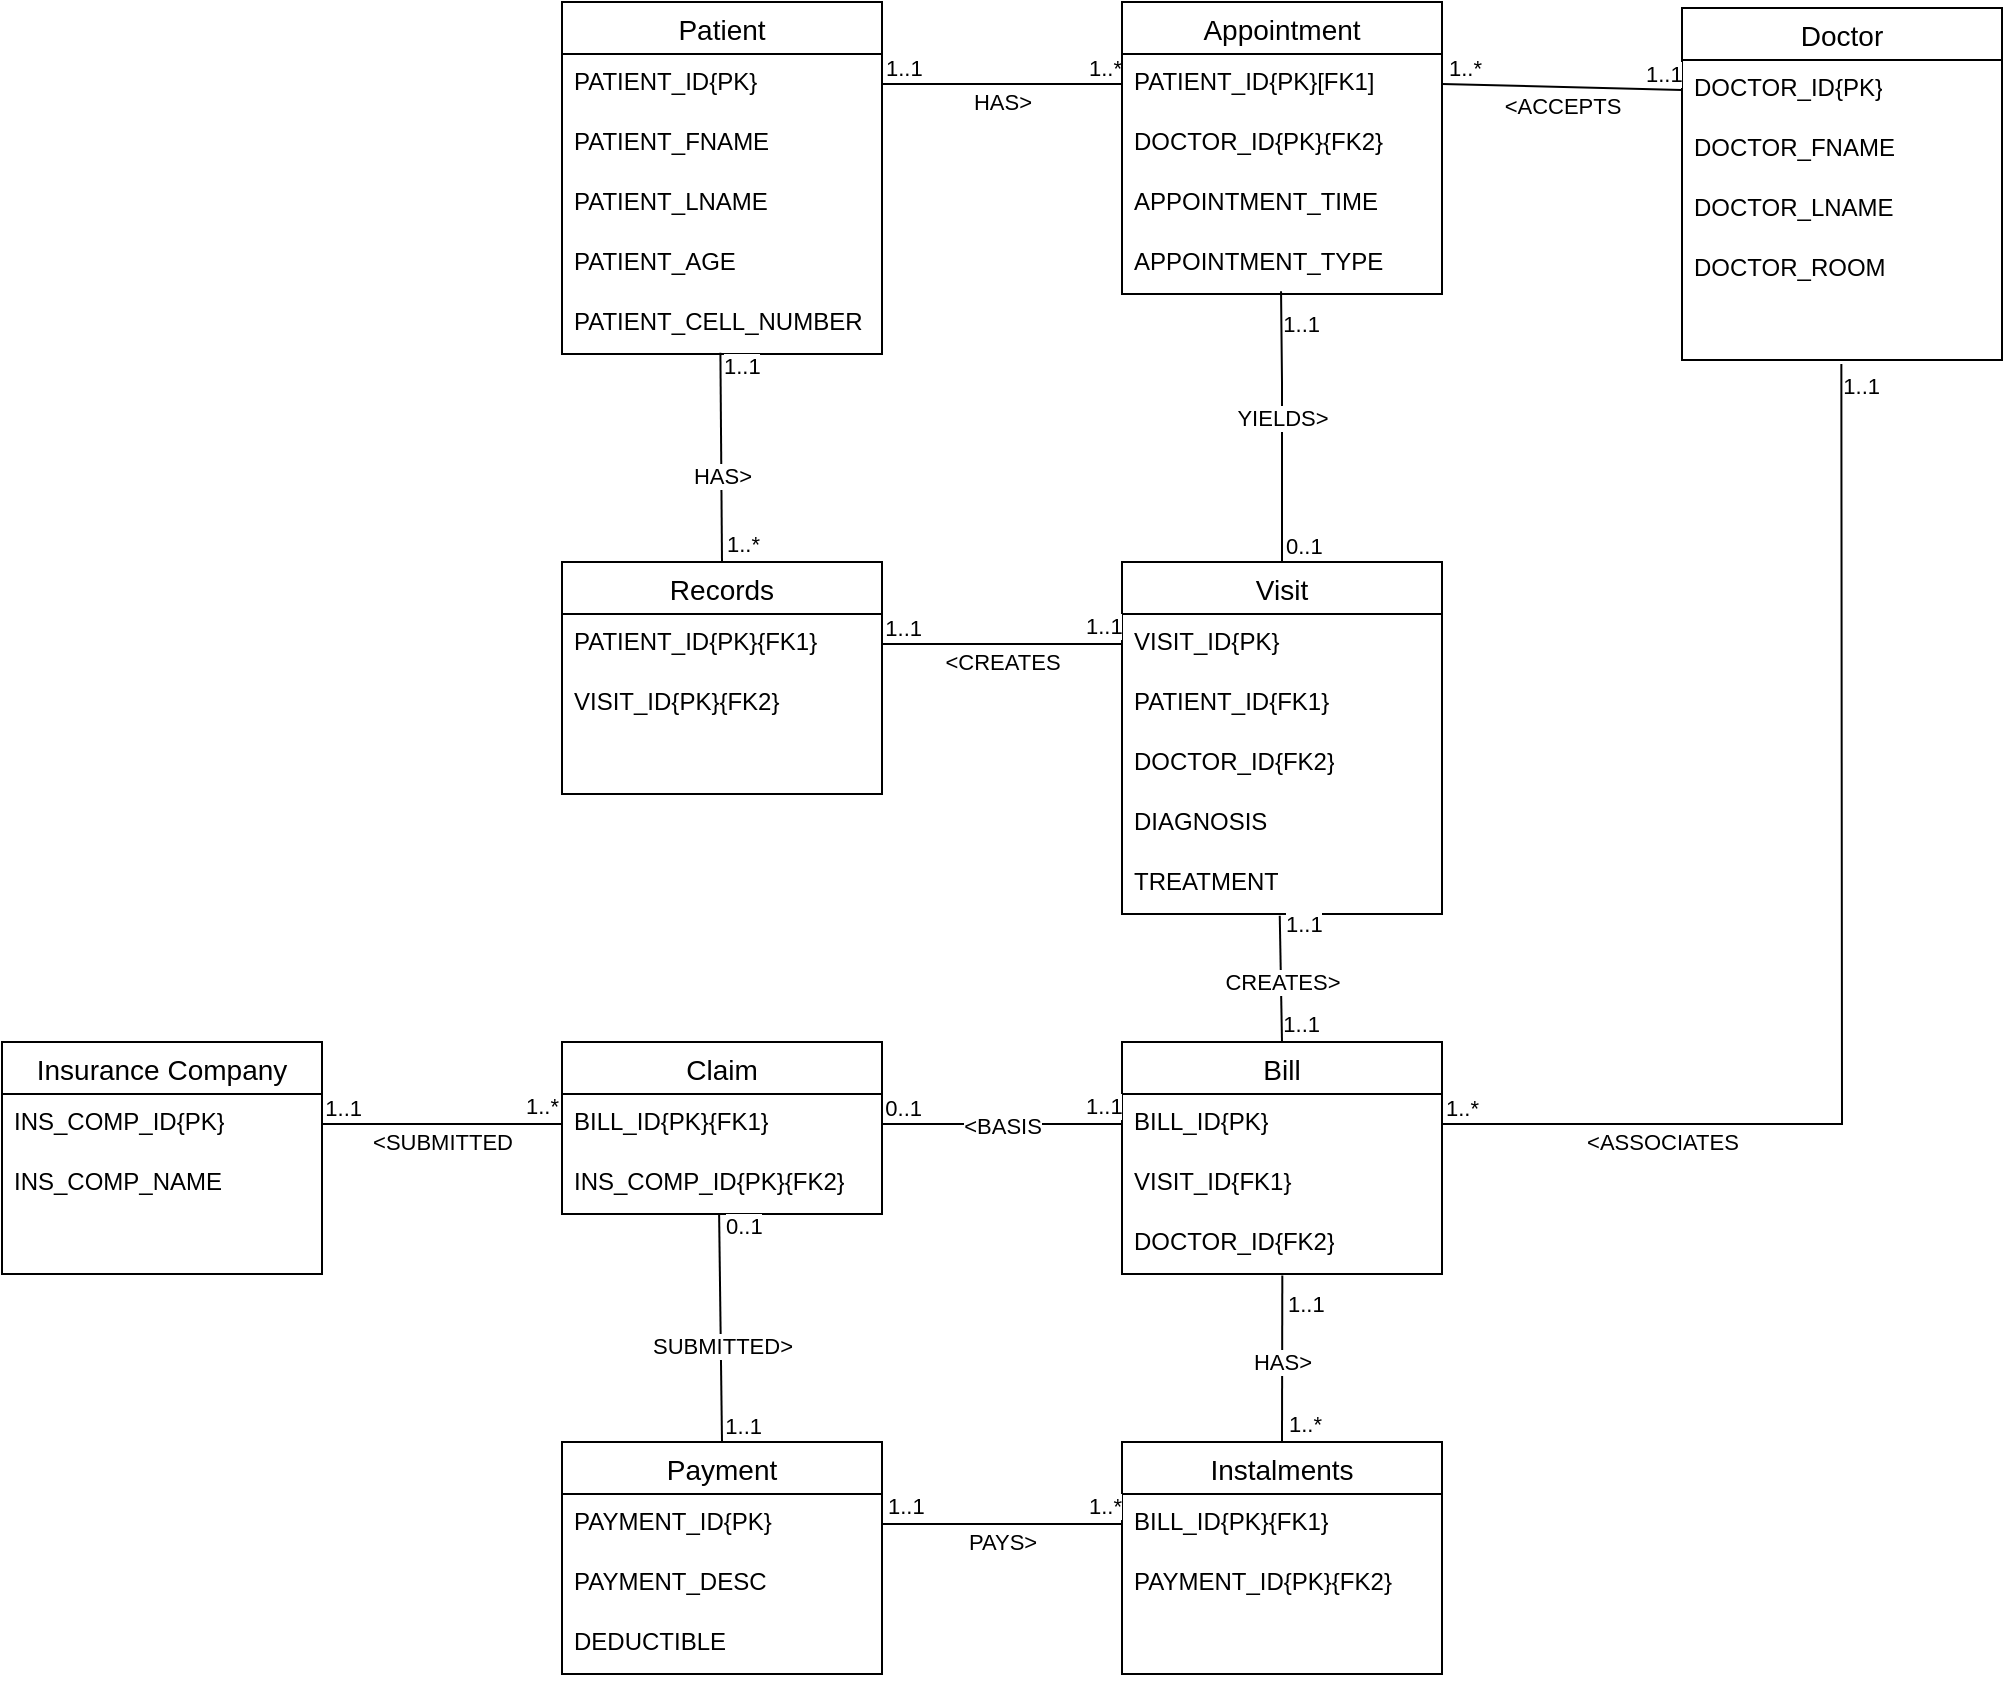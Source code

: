 <mxfile version="26.1.1">
  <diagram name="Page-1" id="N5aIH233x7-crsCCBzwZ">
    <mxGraphModel dx="2086" dy="742" grid="1" gridSize="10" guides="1" tooltips="1" connect="1" arrows="1" fold="1" page="1" pageScale="1" pageWidth="827" pageHeight="1169" math="0" shadow="0">
      <root>
        <mxCell id="0" />
        <mxCell id="1" parent="0" />
        <mxCell id="4nzvRpyBTJfCR4IVBq6T-1" value="" style="endArrow=none;html=1;rounded=0;startFill=0;exitX=1;exitY=0.5;exitDx=0;exitDy=0;entryX=0;entryY=0.5;entryDx=0;entryDy=0;" edge="1" parent="1" source="4nzvRpyBTJfCR4IVBq6T-6" target="4nzvRpyBTJfCR4IVBq6T-12">
          <mxGeometry relative="1" as="geometry">
            <mxPoint x="120" y="570" as="sourcePoint" />
            <mxPoint x="280" y="570" as="targetPoint" />
          </mxGeometry>
        </mxCell>
        <mxCell id="4nzvRpyBTJfCR4IVBq6T-2" value="HAS&amp;gt;" style="edgeLabel;resizable=0;html=1;;align=center;verticalAlign=middle;" connectable="0" vertex="1" parent="4nzvRpyBTJfCR4IVBq6T-1">
          <mxGeometry relative="1" as="geometry">
            <mxPoint y="9" as="offset" />
          </mxGeometry>
        </mxCell>
        <mxCell id="4nzvRpyBTJfCR4IVBq6T-3" value="1..1" style="edgeLabel;resizable=0;html=1;;align=left;verticalAlign=bottom;" connectable="0" vertex="1" parent="4nzvRpyBTJfCR4IVBq6T-1">
          <mxGeometry x="-1" relative="1" as="geometry" />
        </mxCell>
        <mxCell id="4nzvRpyBTJfCR4IVBq6T-4" value="1..*" style="edgeLabel;resizable=0;html=1;;align=right;verticalAlign=bottom;" connectable="0" vertex="1" parent="4nzvRpyBTJfCR4IVBq6T-1">
          <mxGeometry x="1" relative="1" as="geometry" />
        </mxCell>
        <mxCell id="4nzvRpyBTJfCR4IVBq6T-5" value="Patient" style="swimlane;fontStyle=0;childLayout=stackLayout;horizontal=1;startSize=26;horizontalStack=0;resizeParent=1;resizeParentMax=0;resizeLast=0;collapsible=1;marginBottom=0;align=center;fontSize=14;" vertex="1" parent="1">
          <mxGeometry y="320" width="160" height="176" as="geometry" />
        </mxCell>
        <mxCell id="4nzvRpyBTJfCR4IVBq6T-6" value="PATIENT_ID{PK}" style="text;strokeColor=none;fillColor=none;spacingLeft=4;spacingRight=4;overflow=hidden;rotatable=0;points=[[0,0.5],[1,0.5]];portConstraint=eastwest;fontSize=12;whiteSpace=wrap;html=1;" vertex="1" parent="4nzvRpyBTJfCR4IVBq6T-5">
          <mxGeometry y="26" width="160" height="30" as="geometry" />
        </mxCell>
        <mxCell id="4nzvRpyBTJfCR4IVBq6T-7" value="PATIENT_FNAME" style="text;strokeColor=none;fillColor=none;spacingLeft=4;spacingRight=4;overflow=hidden;rotatable=0;points=[[0,0.5],[1,0.5]];portConstraint=eastwest;fontSize=12;whiteSpace=wrap;html=1;" vertex="1" parent="4nzvRpyBTJfCR4IVBq6T-5">
          <mxGeometry y="56" width="160" height="30" as="geometry" />
        </mxCell>
        <mxCell id="4nzvRpyBTJfCR4IVBq6T-8" value="PATIENT_LNAME" style="text;strokeColor=none;fillColor=none;spacingLeft=4;spacingRight=4;overflow=hidden;rotatable=0;points=[[0,0.5],[1,0.5]];portConstraint=eastwest;fontSize=12;whiteSpace=wrap;html=1;" vertex="1" parent="4nzvRpyBTJfCR4IVBq6T-5">
          <mxGeometry y="86" width="160" height="30" as="geometry" />
        </mxCell>
        <mxCell id="4nzvRpyBTJfCR4IVBq6T-9" value="PATIENT_AGE" style="text;strokeColor=none;fillColor=none;spacingLeft=4;spacingRight=4;overflow=hidden;rotatable=0;points=[[0,0.5],[1,0.5]];portConstraint=eastwest;fontSize=12;whiteSpace=wrap;html=1;" vertex="1" parent="4nzvRpyBTJfCR4IVBq6T-5">
          <mxGeometry y="116" width="160" height="30" as="geometry" />
        </mxCell>
        <mxCell id="4nzvRpyBTJfCR4IVBq6T-10" value="PATIENT_CELL_NUMBER" style="text;strokeColor=none;fillColor=none;spacingLeft=4;spacingRight=4;overflow=hidden;rotatable=0;points=[[0,0.5],[1,0.5]];portConstraint=eastwest;fontSize=12;whiteSpace=wrap;html=1;" vertex="1" parent="4nzvRpyBTJfCR4IVBq6T-5">
          <mxGeometry y="146" width="160" height="30" as="geometry" />
        </mxCell>
        <mxCell id="4nzvRpyBTJfCR4IVBq6T-11" value="Appointment" style="swimlane;fontStyle=0;childLayout=stackLayout;horizontal=1;startSize=26;horizontalStack=0;resizeParent=1;resizeParentMax=0;resizeLast=0;collapsible=1;marginBottom=0;align=center;fontSize=14;" vertex="1" parent="1">
          <mxGeometry x="280" y="320" width="160" height="146" as="geometry" />
        </mxCell>
        <mxCell id="4nzvRpyBTJfCR4IVBq6T-12" value="PATIENT_ID{PK}[FK1]" style="text;strokeColor=none;fillColor=none;spacingLeft=4;spacingRight=4;overflow=hidden;rotatable=0;points=[[0,0.5],[1,0.5]];portConstraint=eastwest;fontSize=12;whiteSpace=wrap;html=1;" vertex="1" parent="4nzvRpyBTJfCR4IVBq6T-11">
          <mxGeometry y="26" width="160" height="30" as="geometry" />
        </mxCell>
        <mxCell id="4nzvRpyBTJfCR4IVBq6T-13" value="DOCTOR_ID{PK}{FK2}" style="text;strokeColor=none;fillColor=none;spacingLeft=4;spacingRight=4;overflow=hidden;rotatable=0;points=[[0,0.5],[1,0.5]];portConstraint=eastwest;fontSize=12;whiteSpace=wrap;html=1;" vertex="1" parent="4nzvRpyBTJfCR4IVBq6T-11">
          <mxGeometry y="56" width="160" height="30" as="geometry" />
        </mxCell>
        <mxCell id="4nzvRpyBTJfCR4IVBq6T-14" value="APPOINTMENT_TIME" style="text;strokeColor=none;fillColor=none;spacingLeft=4;spacingRight=4;overflow=hidden;rotatable=0;points=[[0,0.5],[1,0.5]];portConstraint=eastwest;fontSize=12;whiteSpace=wrap;html=1;" vertex="1" parent="4nzvRpyBTJfCR4IVBq6T-11">
          <mxGeometry y="86" width="160" height="30" as="geometry" />
        </mxCell>
        <mxCell id="4nzvRpyBTJfCR4IVBq6T-22" value="APPOINTMENT_TYPE" style="text;strokeColor=none;fillColor=none;spacingLeft=4;spacingRight=4;overflow=hidden;rotatable=0;points=[[0,0.5],[1,0.5]];portConstraint=eastwest;fontSize=12;whiteSpace=wrap;html=1;" vertex="1" parent="4nzvRpyBTJfCR4IVBq6T-11">
          <mxGeometry y="116" width="160" height="30" as="geometry" />
        </mxCell>
        <mxCell id="4nzvRpyBTJfCR4IVBq6T-16" value="Doctor" style="swimlane;fontStyle=0;childLayout=stackLayout;horizontal=1;startSize=26;horizontalStack=0;resizeParent=1;resizeParentMax=0;resizeLast=0;collapsible=1;marginBottom=0;align=center;fontSize=14;" vertex="1" parent="1">
          <mxGeometry x="560" y="323" width="160" height="176" as="geometry" />
        </mxCell>
        <mxCell id="4nzvRpyBTJfCR4IVBq6T-17" value="DOCTOR_ID{PK}" style="text;strokeColor=none;fillColor=none;spacingLeft=4;spacingRight=4;overflow=hidden;rotatable=0;points=[[0,0.5],[1,0.5]];portConstraint=eastwest;fontSize=12;whiteSpace=wrap;html=1;" vertex="1" parent="4nzvRpyBTJfCR4IVBq6T-16">
          <mxGeometry y="26" width="160" height="30" as="geometry" />
        </mxCell>
        <mxCell id="4nzvRpyBTJfCR4IVBq6T-18" value="DOCTOR_FNAME" style="text;strokeColor=none;fillColor=none;spacingLeft=4;spacingRight=4;overflow=hidden;rotatable=0;points=[[0,0.5],[1,0.5]];portConstraint=eastwest;fontSize=12;whiteSpace=wrap;html=1;" vertex="1" parent="4nzvRpyBTJfCR4IVBq6T-16">
          <mxGeometry y="56" width="160" height="30" as="geometry" />
        </mxCell>
        <mxCell id="4nzvRpyBTJfCR4IVBq6T-19" value="DOCTOR_LNAME" style="text;strokeColor=none;fillColor=none;spacingLeft=4;spacingRight=4;overflow=hidden;rotatable=0;points=[[0,0.5],[1,0.5]];portConstraint=eastwest;fontSize=12;whiteSpace=wrap;html=1;" vertex="1" parent="4nzvRpyBTJfCR4IVBq6T-16">
          <mxGeometry y="86" width="160" height="30" as="geometry" />
        </mxCell>
        <mxCell id="4nzvRpyBTJfCR4IVBq6T-20" value="DOCTOR_ROOM" style="text;strokeColor=none;fillColor=none;spacingLeft=4;spacingRight=4;overflow=hidden;rotatable=0;points=[[0,0.5],[1,0.5]];portConstraint=eastwest;fontSize=12;whiteSpace=wrap;html=1;" vertex="1" parent="4nzvRpyBTJfCR4IVBq6T-16">
          <mxGeometry y="116" width="160" height="30" as="geometry" />
        </mxCell>
        <mxCell id="4nzvRpyBTJfCR4IVBq6T-21" style="text;strokeColor=none;fillColor=none;spacingLeft=4;spacingRight=4;overflow=hidden;rotatable=0;points=[[0,0.5],[1,0.5]];portConstraint=eastwest;fontSize=12;whiteSpace=wrap;html=1;" vertex="1" parent="4nzvRpyBTJfCR4IVBq6T-16">
          <mxGeometry y="146" width="160" height="30" as="geometry" />
        </mxCell>
        <mxCell id="4nzvRpyBTJfCR4IVBq6T-23" value="" style="endArrow=none;html=1;rounded=0;startFill=0;exitX=0;exitY=0.5;exitDx=0;exitDy=0;entryX=1;entryY=0.5;entryDx=0;entryDy=0;" edge="1" parent="1" source="4nzvRpyBTJfCR4IVBq6T-17" target="4nzvRpyBTJfCR4IVBq6T-12">
          <mxGeometry relative="1" as="geometry">
            <mxPoint x="170" y="371" as="sourcePoint" />
            <mxPoint x="290" y="371" as="targetPoint" />
          </mxGeometry>
        </mxCell>
        <mxCell id="4nzvRpyBTJfCR4IVBq6T-24" value="&amp;lt;ACCEPTS" style="edgeLabel;resizable=0;html=1;;align=center;verticalAlign=middle;" connectable="0" vertex="1" parent="4nzvRpyBTJfCR4IVBq6T-23">
          <mxGeometry relative="1" as="geometry">
            <mxPoint y="9" as="offset" />
          </mxGeometry>
        </mxCell>
        <mxCell id="4nzvRpyBTJfCR4IVBq6T-25" value="1..1" style="edgeLabel;resizable=0;html=1;;align=left;verticalAlign=bottom;" connectable="0" vertex="1" parent="4nzvRpyBTJfCR4IVBq6T-23">
          <mxGeometry x="-1" relative="1" as="geometry">
            <mxPoint x="-20" as="offset" />
          </mxGeometry>
        </mxCell>
        <mxCell id="4nzvRpyBTJfCR4IVBq6T-26" value="1..*" style="edgeLabel;resizable=0;html=1;;align=right;verticalAlign=bottom;" connectable="0" vertex="1" parent="4nzvRpyBTJfCR4IVBq6T-23">
          <mxGeometry x="1" relative="1" as="geometry">
            <mxPoint x="20" as="offset" />
          </mxGeometry>
        </mxCell>
        <mxCell id="4nzvRpyBTJfCR4IVBq6T-36" value="" style="endArrow=none;html=1;rounded=0;startFill=0;entryX=0.497;entryY=0.954;entryDx=0;entryDy=0;entryPerimeter=0;exitX=0.5;exitY=0;exitDx=0;exitDy=0;" edge="1" parent="1" source="4nzvRpyBTJfCR4IVBq6T-41" target="4nzvRpyBTJfCR4IVBq6T-22">
          <mxGeometry relative="1" as="geometry">
            <mxPoint x="360" y="590" as="sourcePoint" />
            <mxPoint x="360" y="470" as="targetPoint" />
            <Array as="points">
              <mxPoint x="360" y="510" />
            </Array>
          </mxGeometry>
        </mxCell>
        <mxCell id="4nzvRpyBTJfCR4IVBq6T-37" value="YIELDS&amp;gt;" style="edgeLabel;resizable=0;html=1;;align=center;verticalAlign=middle;" connectable="0" vertex="1" parent="4nzvRpyBTJfCR4IVBq6T-36">
          <mxGeometry relative="1" as="geometry">
            <mxPoint y="-5" as="offset" />
          </mxGeometry>
        </mxCell>
        <mxCell id="4nzvRpyBTJfCR4IVBq6T-38" value="0..1" style="edgeLabel;resizable=0;html=1;;align=left;verticalAlign=bottom;" connectable="0" vertex="1" parent="4nzvRpyBTJfCR4IVBq6T-36">
          <mxGeometry x="-1" relative="1" as="geometry">
            <mxPoint as="offset" />
          </mxGeometry>
        </mxCell>
        <mxCell id="4nzvRpyBTJfCR4IVBq6T-39" value="1..1" style="edgeLabel;resizable=0;html=1;;align=right;verticalAlign=bottom;" connectable="0" vertex="1" parent="4nzvRpyBTJfCR4IVBq6T-36">
          <mxGeometry x="1" relative="1" as="geometry">
            <mxPoint x="20" y="25" as="offset" />
          </mxGeometry>
        </mxCell>
        <mxCell id="4nzvRpyBTJfCR4IVBq6T-41" value="Visit" style="swimlane;fontStyle=0;childLayout=stackLayout;horizontal=1;startSize=26;horizontalStack=0;resizeParent=1;resizeParentMax=0;resizeLast=0;collapsible=1;marginBottom=0;align=center;fontSize=14;" vertex="1" parent="1">
          <mxGeometry x="280" y="600" width="160" height="176" as="geometry" />
        </mxCell>
        <mxCell id="4nzvRpyBTJfCR4IVBq6T-42" value="VISIT_ID{PK}" style="text;strokeColor=none;fillColor=none;spacingLeft=4;spacingRight=4;overflow=hidden;rotatable=0;points=[[0,0.5],[1,0.5]];portConstraint=eastwest;fontSize=12;whiteSpace=wrap;html=1;" vertex="1" parent="4nzvRpyBTJfCR4IVBq6T-41">
          <mxGeometry y="26" width="160" height="30" as="geometry" />
        </mxCell>
        <mxCell id="4nzvRpyBTJfCR4IVBq6T-43" value="PATIENT_ID{FK1}" style="text;strokeColor=none;fillColor=none;spacingLeft=4;spacingRight=4;overflow=hidden;rotatable=0;points=[[0,0.5],[1,0.5]];portConstraint=eastwest;fontSize=12;whiteSpace=wrap;html=1;" vertex="1" parent="4nzvRpyBTJfCR4IVBq6T-41">
          <mxGeometry y="56" width="160" height="30" as="geometry" />
        </mxCell>
        <mxCell id="4nzvRpyBTJfCR4IVBq6T-44" value="DOCTOR_ID{FK2}" style="text;strokeColor=none;fillColor=none;spacingLeft=4;spacingRight=4;overflow=hidden;rotatable=0;points=[[0,0.5],[1,0.5]];portConstraint=eastwest;fontSize=12;whiteSpace=wrap;html=1;" vertex="1" parent="4nzvRpyBTJfCR4IVBq6T-41">
          <mxGeometry y="86" width="160" height="30" as="geometry" />
        </mxCell>
        <mxCell id="4nzvRpyBTJfCR4IVBq6T-49" value="DIAGNOSIS" style="text;strokeColor=none;fillColor=none;spacingLeft=4;spacingRight=4;overflow=hidden;rotatable=0;points=[[0,0.5],[1,0.5]];portConstraint=eastwest;fontSize=12;whiteSpace=wrap;html=1;" vertex="1" parent="4nzvRpyBTJfCR4IVBq6T-41">
          <mxGeometry y="116" width="160" height="30" as="geometry" />
        </mxCell>
        <mxCell id="4nzvRpyBTJfCR4IVBq6T-87" value="TREATMENT" style="text;strokeColor=none;fillColor=none;spacingLeft=4;spacingRight=4;overflow=hidden;rotatable=0;points=[[0,0.5],[1,0.5]];portConstraint=eastwest;fontSize=12;whiteSpace=wrap;html=1;" vertex="1" parent="4nzvRpyBTJfCR4IVBq6T-41">
          <mxGeometry y="146" width="160" height="30" as="geometry" />
        </mxCell>
        <mxCell id="4nzvRpyBTJfCR4IVBq6T-45" value="Records" style="swimlane;fontStyle=0;childLayout=stackLayout;horizontal=1;startSize=26;horizontalStack=0;resizeParent=1;resizeParentMax=0;resizeLast=0;collapsible=1;marginBottom=0;align=center;fontSize=14;" vertex="1" parent="1">
          <mxGeometry y="600" width="160" height="116" as="geometry" />
        </mxCell>
        <mxCell id="4nzvRpyBTJfCR4IVBq6T-46" value="PATIENT_ID{PK}{FK1}" style="text;strokeColor=none;fillColor=none;spacingLeft=4;spacingRight=4;overflow=hidden;rotatable=0;points=[[0,0.5],[1,0.5]];portConstraint=eastwest;fontSize=12;whiteSpace=wrap;html=1;" vertex="1" parent="4nzvRpyBTJfCR4IVBq6T-45">
          <mxGeometry y="26" width="160" height="30" as="geometry" />
        </mxCell>
        <mxCell id="4nzvRpyBTJfCR4IVBq6T-47" value="VISIT_ID{PK}{FK2}" style="text;strokeColor=none;fillColor=none;spacingLeft=4;spacingRight=4;overflow=hidden;rotatable=0;points=[[0,0.5],[1,0.5]];portConstraint=eastwest;fontSize=12;whiteSpace=wrap;html=1;" vertex="1" parent="4nzvRpyBTJfCR4IVBq6T-45">
          <mxGeometry y="56" width="160" height="30" as="geometry" />
        </mxCell>
        <mxCell id="4nzvRpyBTJfCR4IVBq6T-48" value="&amp;nbsp;" style="text;strokeColor=none;fillColor=none;spacingLeft=4;spacingRight=4;overflow=hidden;rotatable=0;points=[[0,0.5],[1,0.5]];portConstraint=eastwest;fontSize=12;whiteSpace=wrap;html=1;" vertex="1" parent="4nzvRpyBTJfCR4IVBq6T-45">
          <mxGeometry y="86" width="160" height="30" as="geometry" />
        </mxCell>
        <mxCell id="4nzvRpyBTJfCR4IVBq6T-63" value="" style="endArrow=none;html=1;rounded=0;startFill=0;exitX=0.495;exitY=0.978;exitDx=0;exitDy=0;entryX=0.5;entryY=0;entryDx=0;entryDy=0;exitPerimeter=0;" edge="1" parent="1" source="4nzvRpyBTJfCR4IVBq6T-10" target="4nzvRpyBTJfCR4IVBq6T-45">
          <mxGeometry relative="1" as="geometry">
            <mxPoint x="170" y="371" as="sourcePoint" />
            <mxPoint x="290" y="371" as="targetPoint" />
          </mxGeometry>
        </mxCell>
        <mxCell id="4nzvRpyBTJfCR4IVBq6T-64" value="HAS&amp;gt;" style="edgeLabel;resizable=0;html=1;;align=center;verticalAlign=middle;" connectable="0" vertex="1" parent="4nzvRpyBTJfCR4IVBq6T-63">
          <mxGeometry relative="1" as="geometry">
            <mxPoint y="9" as="offset" />
          </mxGeometry>
        </mxCell>
        <mxCell id="4nzvRpyBTJfCR4IVBq6T-65" value="1..1" style="edgeLabel;resizable=0;html=1;;align=left;verticalAlign=bottom;" connectable="0" vertex="1" parent="4nzvRpyBTJfCR4IVBq6T-63">
          <mxGeometry x="-1" relative="1" as="geometry">
            <mxPoint y="15" as="offset" />
          </mxGeometry>
        </mxCell>
        <mxCell id="4nzvRpyBTJfCR4IVBq6T-66" value="1..*" style="edgeLabel;resizable=0;html=1;;align=right;verticalAlign=bottom;" connectable="0" vertex="1" parent="4nzvRpyBTJfCR4IVBq6T-63">
          <mxGeometry x="1" relative="1" as="geometry">
            <mxPoint x="20" as="offset" />
          </mxGeometry>
        </mxCell>
        <mxCell id="4nzvRpyBTJfCR4IVBq6T-67" value="" style="endArrow=none;html=1;rounded=0;startFill=0;exitX=0;exitY=0.5;exitDx=0;exitDy=0;entryX=1;entryY=0.5;entryDx=0;entryDy=0;" edge="1" parent="1" source="4nzvRpyBTJfCR4IVBq6T-42" target="4nzvRpyBTJfCR4IVBq6T-46">
          <mxGeometry relative="1" as="geometry">
            <mxPoint x="89" y="505" as="sourcePoint" />
            <mxPoint x="90" y="610" as="targetPoint" />
          </mxGeometry>
        </mxCell>
        <mxCell id="4nzvRpyBTJfCR4IVBq6T-68" value="&amp;lt;CREATES" style="edgeLabel;resizable=0;html=1;;align=center;verticalAlign=middle;" connectable="0" vertex="1" parent="4nzvRpyBTJfCR4IVBq6T-67">
          <mxGeometry relative="1" as="geometry">
            <mxPoint y="9" as="offset" />
          </mxGeometry>
        </mxCell>
        <mxCell id="4nzvRpyBTJfCR4IVBq6T-69" value="1..1" style="edgeLabel;resizable=0;html=1;;align=left;verticalAlign=bottom;" connectable="0" vertex="1" parent="4nzvRpyBTJfCR4IVBq6T-67">
          <mxGeometry x="-1" relative="1" as="geometry">
            <mxPoint x="-20" y="-1" as="offset" />
          </mxGeometry>
        </mxCell>
        <mxCell id="4nzvRpyBTJfCR4IVBq6T-70" value="1..1" style="edgeLabel;resizable=0;html=1;;align=right;verticalAlign=bottom;" connectable="0" vertex="1" parent="4nzvRpyBTJfCR4IVBq6T-67">
          <mxGeometry x="1" relative="1" as="geometry">
            <mxPoint x="20" as="offset" />
          </mxGeometry>
        </mxCell>
        <mxCell id="4nzvRpyBTJfCR4IVBq6T-71" value="Bill" style="swimlane;fontStyle=0;childLayout=stackLayout;horizontal=1;startSize=26;horizontalStack=0;resizeParent=1;resizeParentMax=0;resizeLast=0;collapsible=1;marginBottom=0;align=center;fontSize=14;" vertex="1" parent="1">
          <mxGeometry x="280" y="840" width="160" height="116" as="geometry" />
        </mxCell>
        <mxCell id="4nzvRpyBTJfCR4IVBq6T-72" value="BILL_ID{PK}" style="text;strokeColor=none;fillColor=none;spacingLeft=4;spacingRight=4;overflow=hidden;rotatable=0;points=[[0,0.5],[1,0.5]];portConstraint=eastwest;fontSize=12;whiteSpace=wrap;html=1;" vertex="1" parent="4nzvRpyBTJfCR4IVBq6T-71">
          <mxGeometry y="26" width="160" height="30" as="geometry" />
        </mxCell>
        <mxCell id="4nzvRpyBTJfCR4IVBq6T-73" value="VISIT_ID{FK1}" style="text;strokeColor=none;fillColor=none;spacingLeft=4;spacingRight=4;overflow=hidden;rotatable=0;points=[[0,0.5],[1,0.5]];portConstraint=eastwest;fontSize=12;whiteSpace=wrap;html=1;" vertex="1" parent="4nzvRpyBTJfCR4IVBq6T-71">
          <mxGeometry y="56" width="160" height="30" as="geometry" />
        </mxCell>
        <mxCell id="4nzvRpyBTJfCR4IVBq6T-74" value="DOCTOR_ID{FK2}" style="text;strokeColor=none;fillColor=none;spacingLeft=4;spacingRight=4;overflow=hidden;rotatable=0;points=[[0,0.5],[1,0.5]];portConstraint=eastwest;fontSize=12;whiteSpace=wrap;html=1;" vertex="1" parent="4nzvRpyBTJfCR4IVBq6T-71">
          <mxGeometry y="86" width="160" height="30" as="geometry" />
        </mxCell>
        <mxCell id="4nzvRpyBTJfCR4IVBq6T-75" value="Payment" style="swimlane;fontStyle=0;childLayout=stackLayout;horizontal=1;startSize=26;horizontalStack=0;resizeParent=1;resizeParentMax=0;resizeLast=0;collapsible=1;marginBottom=0;align=center;fontSize=14;" vertex="1" parent="1">
          <mxGeometry y="1040" width="160" height="116" as="geometry" />
        </mxCell>
        <mxCell id="4nzvRpyBTJfCR4IVBq6T-76" value="PAYMENT_ID{PK}" style="text;strokeColor=none;fillColor=none;spacingLeft=4;spacingRight=4;overflow=hidden;rotatable=0;points=[[0,0.5],[1,0.5]];portConstraint=eastwest;fontSize=12;whiteSpace=wrap;html=1;" vertex="1" parent="4nzvRpyBTJfCR4IVBq6T-75">
          <mxGeometry y="26" width="160" height="30" as="geometry" />
        </mxCell>
        <mxCell id="4nzvRpyBTJfCR4IVBq6T-77" value="PAYMENT_DESC" style="text;strokeColor=none;fillColor=none;spacingLeft=4;spacingRight=4;overflow=hidden;rotatable=0;points=[[0,0.5],[1,0.5]];portConstraint=eastwest;fontSize=12;whiteSpace=wrap;html=1;" vertex="1" parent="4nzvRpyBTJfCR4IVBq6T-75">
          <mxGeometry y="56" width="160" height="30" as="geometry" />
        </mxCell>
        <mxCell id="4nzvRpyBTJfCR4IVBq6T-78" value="DEDUCTIBLE" style="text;strokeColor=none;fillColor=none;spacingLeft=4;spacingRight=4;overflow=hidden;rotatable=0;points=[[0,0.5],[1,0.5]];portConstraint=eastwest;fontSize=12;whiteSpace=wrap;html=1;" vertex="1" parent="4nzvRpyBTJfCR4IVBq6T-75">
          <mxGeometry y="86" width="160" height="30" as="geometry" />
        </mxCell>
        <mxCell id="4nzvRpyBTJfCR4IVBq6T-83" value="Claim" style="swimlane;fontStyle=0;childLayout=stackLayout;horizontal=1;startSize=26;horizontalStack=0;resizeParent=1;resizeParentMax=0;resizeLast=0;collapsible=1;marginBottom=0;align=center;fontSize=14;" vertex="1" parent="1">
          <mxGeometry y="840" width="160" height="86" as="geometry" />
        </mxCell>
        <mxCell id="4nzvRpyBTJfCR4IVBq6T-84" value="BILL_ID{PK}{FK1}" style="text;strokeColor=none;fillColor=none;spacingLeft=4;spacingRight=4;overflow=hidden;rotatable=0;points=[[0,0.5],[1,0.5]];portConstraint=eastwest;fontSize=12;whiteSpace=wrap;html=1;" vertex="1" parent="4nzvRpyBTJfCR4IVBq6T-83">
          <mxGeometry y="26" width="160" height="30" as="geometry" />
        </mxCell>
        <mxCell id="4nzvRpyBTJfCR4IVBq6T-85" value="INS_COMP_ID{PK}{FK2}" style="text;strokeColor=none;fillColor=none;spacingLeft=4;spacingRight=4;overflow=hidden;rotatable=0;points=[[0,0.5],[1,0.5]];portConstraint=eastwest;fontSize=12;whiteSpace=wrap;html=1;" vertex="1" parent="4nzvRpyBTJfCR4IVBq6T-83">
          <mxGeometry y="56" width="160" height="30" as="geometry" />
        </mxCell>
        <mxCell id="4nzvRpyBTJfCR4IVBq6T-89" value="" style="endArrow=none;html=1;rounded=0;startFill=0;exitX=0.493;exitY=1.028;exitDx=0;exitDy=0;entryX=0.5;entryY=0;entryDx=0;entryDy=0;exitPerimeter=0;" edge="1" parent="1" source="4nzvRpyBTJfCR4IVBq6T-87" target="4nzvRpyBTJfCR4IVBq6T-71">
          <mxGeometry relative="1" as="geometry">
            <mxPoint x="290" y="651" as="sourcePoint" />
            <mxPoint x="170" y="651" as="targetPoint" />
          </mxGeometry>
        </mxCell>
        <mxCell id="4nzvRpyBTJfCR4IVBq6T-90" value="CREATES&amp;gt;" style="edgeLabel;resizable=0;html=1;;align=center;verticalAlign=middle;" connectable="0" vertex="1" parent="4nzvRpyBTJfCR4IVBq6T-89">
          <mxGeometry relative="1" as="geometry">
            <mxPoint y="1" as="offset" />
          </mxGeometry>
        </mxCell>
        <mxCell id="4nzvRpyBTJfCR4IVBq6T-91" value="1..1" style="edgeLabel;resizable=0;html=1;;align=left;verticalAlign=bottom;" connectable="0" vertex="1" parent="4nzvRpyBTJfCR4IVBq6T-89">
          <mxGeometry x="-1" relative="1" as="geometry">
            <mxPoint x="1" y="13" as="offset" />
          </mxGeometry>
        </mxCell>
        <mxCell id="4nzvRpyBTJfCR4IVBq6T-92" value="1..1" style="edgeLabel;resizable=0;html=1;;align=right;verticalAlign=bottom;" connectable="0" vertex="1" parent="4nzvRpyBTJfCR4IVBq6T-89">
          <mxGeometry x="1" relative="1" as="geometry">
            <mxPoint x="20" as="offset" />
          </mxGeometry>
        </mxCell>
        <mxCell id="4nzvRpyBTJfCR4IVBq6T-93" value="" style="endArrow=none;html=1;rounded=0;startFill=0;entryX=0.498;entryY=1.066;entryDx=0;entryDy=0;entryPerimeter=0;exitX=1;exitY=0.5;exitDx=0;exitDy=0;" edge="1" parent="1" source="4nzvRpyBTJfCR4IVBq6T-72" target="4nzvRpyBTJfCR4IVBq6T-21">
          <mxGeometry relative="1" as="geometry">
            <mxPoint x="530" y="862.602" as="sourcePoint" />
            <mxPoint x="370" y="475" as="targetPoint" />
            <Array as="points">
              <mxPoint x="640" y="881" />
            </Array>
          </mxGeometry>
        </mxCell>
        <mxCell id="4nzvRpyBTJfCR4IVBq6T-94" value="&amp;lt;ASSOCIATES" style="edgeLabel;resizable=0;html=1;;align=center;verticalAlign=middle;" connectable="0" vertex="1" parent="4nzvRpyBTJfCR4IVBq6T-93">
          <mxGeometry relative="1" as="geometry">
            <mxPoint x="-90" y="99" as="offset" />
          </mxGeometry>
        </mxCell>
        <mxCell id="4nzvRpyBTJfCR4IVBq6T-95" value="1..*" style="edgeLabel;resizable=0;html=1;;align=left;verticalAlign=bottom;" connectable="0" vertex="1" parent="4nzvRpyBTJfCR4IVBq6T-93">
          <mxGeometry x="-1" relative="1" as="geometry">
            <mxPoint as="offset" />
          </mxGeometry>
        </mxCell>
        <mxCell id="4nzvRpyBTJfCR4IVBq6T-96" value="1..1" style="edgeLabel;resizable=0;html=1;;align=right;verticalAlign=bottom;" connectable="0" vertex="1" parent="4nzvRpyBTJfCR4IVBq6T-93">
          <mxGeometry x="1" relative="1" as="geometry">
            <mxPoint x="20" y="19" as="offset" />
          </mxGeometry>
        </mxCell>
        <mxCell id="4nzvRpyBTJfCR4IVBq6T-97" value="Instalments" style="swimlane;fontStyle=0;childLayout=stackLayout;horizontal=1;startSize=26;horizontalStack=0;resizeParent=1;resizeParentMax=0;resizeLast=0;collapsible=1;marginBottom=0;align=center;fontSize=14;" vertex="1" parent="1">
          <mxGeometry x="280" y="1040" width="160" height="116" as="geometry" />
        </mxCell>
        <mxCell id="4nzvRpyBTJfCR4IVBq6T-98" value="BILL_ID{PK}{FK1}" style="text;strokeColor=none;fillColor=none;spacingLeft=4;spacingRight=4;overflow=hidden;rotatable=0;points=[[0,0.5],[1,0.5]];portConstraint=eastwest;fontSize=12;whiteSpace=wrap;html=1;" vertex="1" parent="4nzvRpyBTJfCR4IVBq6T-97">
          <mxGeometry y="26" width="160" height="30" as="geometry" />
        </mxCell>
        <mxCell id="4nzvRpyBTJfCR4IVBq6T-99" value="PAYMENT_ID{PK}{FK2}" style="text;strokeColor=none;fillColor=none;spacingLeft=4;spacingRight=4;overflow=hidden;rotatable=0;points=[[0,0.5],[1,0.5]];portConstraint=eastwest;fontSize=12;whiteSpace=wrap;html=1;" vertex="1" parent="4nzvRpyBTJfCR4IVBq6T-97">
          <mxGeometry y="56" width="160" height="30" as="geometry" />
        </mxCell>
        <mxCell id="4nzvRpyBTJfCR4IVBq6T-100" value="&amp;nbsp;" style="text;strokeColor=none;fillColor=none;spacingLeft=4;spacingRight=4;overflow=hidden;rotatable=0;points=[[0,0.5],[1,0.5]];portConstraint=eastwest;fontSize=12;whiteSpace=wrap;html=1;" vertex="1" parent="4nzvRpyBTJfCR4IVBq6T-97">
          <mxGeometry y="86" width="160" height="30" as="geometry" />
        </mxCell>
        <mxCell id="4nzvRpyBTJfCR4IVBq6T-101" value="" style="endArrow=none;html=1;rounded=0;startFill=0;exitX=1;exitY=0.5;exitDx=0;exitDy=0;entryX=0;entryY=0.5;entryDx=0;entryDy=0;" edge="1" parent="1" source="4nzvRpyBTJfCR4IVBq6T-76" target="4nzvRpyBTJfCR4IVBq6T-98">
          <mxGeometry relative="1" as="geometry">
            <mxPoint x="369" y="787" as="sourcePoint" />
            <mxPoint x="370" y="850" as="targetPoint" />
          </mxGeometry>
        </mxCell>
        <mxCell id="4nzvRpyBTJfCR4IVBq6T-102" value="PAYS&amp;gt;" style="edgeLabel;resizable=0;html=1;;align=center;verticalAlign=middle;" connectable="0" vertex="1" parent="4nzvRpyBTJfCR4IVBq6T-101">
          <mxGeometry relative="1" as="geometry">
            <mxPoint y="9" as="offset" />
          </mxGeometry>
        </mxCell>
        <mxCell id="4nzvRpyBTJfCR4IVBq6T-103" value="1..1" style="edgeLabel;resizable=0;html=1;;align=left;verticalAlign=bottom;" connectable="0" vertex="1" parent="4nzvRpyBTJfCR4IVBq6T-101">
          <mxGeometry x="-1" relative="1" as="geometry">
            <mxPoint x="1" y="-1" as="offset" />
          </mxGeometry>
        </mxCell>
        <mxCell id="4nzvRpyBTJfCR4IVBq6T-104" value="1..*" style="edgeLabel;resizable=0;html=1;;align=right;verticalAlign=bottom;" connectable="0" vertex="1" parent="4nzvRpyBTJfCR4IVBq6T-101">
          <mxGeometry x="1" relative="1" as="geometry">
            <mxPoint y="-1" as="offset" />
          </mxGeometry>
        </mxCell>
        <mxCell id="4nzvRpyBTJfCR4IVBq6T-105" value="" style="endArrow=none;html=1;rounded=0;startFill=0;exitX=0.501;exitY=1.026;exitDx=0;exitDy=0;entryX=0.5;entryY=0;entryDx=0;entryDy=0;exitPerimeter=0;" edge="1" parent="1" source="4nzvRpyBTJfCR4IVBq6T-74" target="4nzvRpyBTJfCR4IVBq6T-97">
          <mxGeometry relative="1" as="geometry">
            <mxPoint x="170" y="1091" as="sourcePoint" />
            <mxPoint x="290" y="1091" as="targetPoint" />
          </mxGeometry>
        </mxCell>
        <mxCell id="4nzvRpyBTJfCR4IVBq6T-106" value="HAS&amp;gt;" style="edgeLabel;resizable=0;html=1;;align=center;verticalAlign=middle;" connectable="0" vertex="1" parent="4nzvRpyBTJfCR4IVBq6T-105">
          <mxGeometry relative="1" as="geometry">
            <mxPoint y="1" as="offset" />
          </mxGeometry>
        </mxCell>
        <mxCell id="4nzvRpyBTJfCR4IVBq6T-107" value="1..1" style="edgeLabel;resizable=0;html=1;;align=left;verticalAlign=bottom;" connectable="0" vertex="1" parent="4nzvRpyBTJfCR4IVBq6T-105">
          <mxGeometry x="-1" relative="1" as="geometry">
            <mxPoint x="1" y="23" as="offset" />
          </mxGeometry>
        </mxCell>
        <mxCell id="4nzvRpyBTJfCR4IVBq6T-108" value="1..*" style="edgeLabel;resizable=0;html=1;;align=right;verticalAlign=bottom;" connectable="0" vertex="1" parent="4nzvRpyBTJfCR4IVBq6T-105">
          <mxGeometry x="1" relative="1" as="geometry">
            <mxPoint x="20" as="offset" />
          </mxGeometry>
        </mxCell>
        <mxCell id="4nzvRpyBTJfCR4IVBq6T-109" value="" style="endArrow=none;html=1;rounded=0;startFill=0;exitX=0;exitY=0.5;exitDx=0;exitDy=0;entryX=1;entryY=0.5;entryDx=0;entryDy=0;" edge="1" parent="1" source="4nzvRpyBTJfCR4IVBq6T-72" target="4nzvRpyBTJfCR4IVBq6T-84">
          <mxGeometry relative="1" as="geometry">
            <mxPoint x="370" y="967" as="sourcePoint" />
            <mxPoint x="370" y="1050" as="targetPoint" />
          </mxGeometry>
        </mxCell>
        <mxCell id="4nzvRpyBTJfCR4IVBq6T-110" value="&amp;lt;BASIS" style="edgeLabel;resizable=0;html=1;;align=center;verticalAlign=middle;" connectable="0" vertex="1" parent="4nzvRpyBTJfCR4IVBq6T-109">
          <mxGeometry relative="1" as="geometry">
            <mxPoint y="1" as="offset" />
          </mxGeometry>
        </mxCell>
        <mxCell id="4nzvRpyBTJfCR4IVBq6T-111" value="1..1" style="edgeLabel;resizable=0;html=1;;align=left;verticalAlign=bottom;" connectable="0" vertex="1" parent="4nzvRpyBTJfCR4IVBq6T-109">
          <mxGeometry x="-1" relative="1" as="geometry">
            <mxPoint x="-20" y="-1" as="offset" />
          </mxGeometry>
        </mxCell>
        <mxCell id="4nzvRpyBTJfCR4IVBq6T-112" value="0..1" style="edgeLabel;resizable=0;html=1;;align=right;verticalAlign=bottom;" connectable="0" vertex="1" parent="4nzvRpyBTJfCR4IVBq6T-109">
          <mxGeometry x="1" relative="1" as="geometry">
            <mxPoint x="20" as="offset" />
          </mxGeometry>
        </mxCell>
        <mxCell id="4nzvRpyBTJfCR4IVBq6T-113" value="Insurance Company" style="swimlane;fontStyle=0;childLayout=stackLayout;horizontal=1;startSize=26;horizontalStack=0;resizeParent=1;resizeParentMax=0;resizeLast=0;collapsible=1;marginBottom=0;align=center;fontSize=14;" vertex="1" parent="1">
          <mxGeometry x="-280" y="840" width="160" height="116" as="geometry" />
        </mxCell>
        <mxCell id="4nzvRpyBTJfCR4IVBq6T-114" value="INS_COMP_ID{PK}" style="text;strokeColor=none;fillColor=none;spacingLeft=4;spacingRight=4;overflow=hidden;rotatable=0;points=[[0,0.5],[1,0.5]];portConstraint=eastwest;fontSize=12;whiteSpace=wrap;html=1;" vertex="1" parent="4nzvRpyBTJfCR4IVBq6T-113">
          <mxGeometry y="26" width="160" height="30" as="geometry" />
        </mxCell>
        <mxCell id="4nzvRpyBTJfCR4IVBq6T-115" value="INS_COMP_NAME" style="text;strokeColor=none;fillColor=none;spacingLeft=4;spacingRight=4;overflow=hidden;rotatable=0;points=[[0,0.5],[1,0.5]];portConstraint=eastwest;fontSize=12;whiteSpace=wrap;html=1;" vertex="1" parent="4nzvRpyBTJfCR4IVBq6T-113">
          <mxGeometry y="56" width="160" height="30" as="geometry" />
        </mxCell>
        <mxCell id="4nzvRpyBTJfCR4IVBq6T-116" value="&amp;nbsp;" style="text;strokeColor=none;fillColor=none;spacingLeft=4;spacingRight=4;overflow=hidden;rotatable=0;points=[[0,0.5],[1,0.5]];portConstraint=eastwest;fontSize=12;whiteSpace=wrap;html=1;" vertex="1" parent="4nzvRpyBTJfCR4IVBq6T-113">
          <mxGeometry y="86" width="160" height="30" as="geometry" />
        </mxCell>
        <mxCell id="4nzvRpyBTJfCR4IVBq6T-117" value="" style="endArrow=none;html=1;rounded=0;startFill=0;exitX=0;exitY=0.5;exitDx=0;exitDy=0;entryX=1;entryY=0.5;entryDx=0;entryDy=0;" edge="1" parent="1" source="4nzvRpyBTJfCR4IVBq6T-84" target="4nzvRpyBTJfCR4IVBq6T-114">
          <mxGeometry relative="1" as="geometry">
            <mxPoint x="290" y="891" as="sourcePoint" />
            <mxPoint x="170" y="891" as="targetPoint" />
          </mxGeometry>
        </mxCell>
        <mxCell id="4nzvRpyBTJfCR4IVBq6T-118" value="&amp;lt;SUBMITTED" style="edgeLabel;resizable=0;html=1;;align=center;verticalAlign=middle;" connectable="0" vertex="1" parent="4nzvRpyBTJfCR4IVBq6T-117">
          <mxGeometry relative="1" as="geometry">
            <mxPoint y="9" as="offset" />
          </mxGeometry>
        </mxCell>
        <mxCell id="4nzvRpyBTJfCR4IVBq6T-119" value="1..*" style="edgeLabel;resizable=0;html=1;;align=left;verticalAlign=bottom;" connectable="0" vertex="1" parent="4nzvRpyBTJfCR4IVBq6T-117">
          <mxGeometry x="-1" relative="1" as="geometry">
            <mxPoint x="-20" y="-1" as="offset" />
          </mxGeometry>
        </mxCell>
        <mxCell id="4nzvRpyBTJfCR4IVBq6T-120" value="1..1" style="edgeLabel;resizable=0;html=1;;align=right;verticalAlign=bottom;" connectable="0" vertex="1" parent="4nzvRpyBTJfCR4IVBq6T-117">
          <mxGeometry x="1" relative="1" as="geometry">
            <mxPoint x="20" as="offset" />
          </mxGeometry>
        </mxCell>
        <mxCell id="4nzvRpyBTJfCR4IVBq6T-121" value="" style="endArrow=none;html=1;rounded=0;startFill=0;exitX=0.491;exitY=1.002;exitDx=0;exitDy=0;entryX=0.5;entryY=0;entryDx=0;entryDy=0;exitPerimeter=0;" edge="1" parent="1" source="4nzvRpyBTJfCR4IVBq6T-85" target="4nzvRpyBTJfCR4IVBq6T-75">
          <mxGeometry relative="1" as="geometry">
            <mxPoint x="10" y="891" as="sourcePoint" />
            <mxPoint x="-110" y="891" as="targetPoint" />
          </mxGeometry>
        </mxCell>
        <mxCell id="4nzvRpyBTJfCR4IVBq6T-122" value="SUBMITTED&amp;gt;" style="edgeLabel;resizable=0;html=1;;align=center;verticalAlign=middle;" connectable="0" vertex="1" parent="4nzvRpyBTJfCR4IVBq6T-121">
          <mxGeometry relative="1" as="geometry">
            <mxPoint y="9" as="offset" />
          </mxGeometry>
        </mxCell>
        <mxCell id="4nzvRpyBTJfCR4IVBq6T-123" value="0..1" style="edgeLabel;resizable=0;html=1;;align=left;verticalAlign=bottom;" connectable="0" vertex="1" parent="4nzvRpyBTJfCR4IVBq6T-121">
          <mxGeometry x="-1" relative="1" as="geometry">
            <mxPoint x="1" y="14" as="offset" />
          </mxGeometry>
        </mxCell>
        <mxCell id="4nzvRpyBTJfCR4IVBq6T-124" value="1..1" style="edgeLabel;resizable=0;html=1;;align=right;verticalAlign=bottom;" connectable="0" vertex="1" parent="4nzvRpyBTJfCR4IVBq6T-121">
          <mxGeometry x="1" relative="1" as="geometry">
            <mxPoint x="20" as="offset" />
          </mxGeometry>
        </mxCell>
      </root>
    </mxGraphModel>
  </diagram>
</mxfile>
